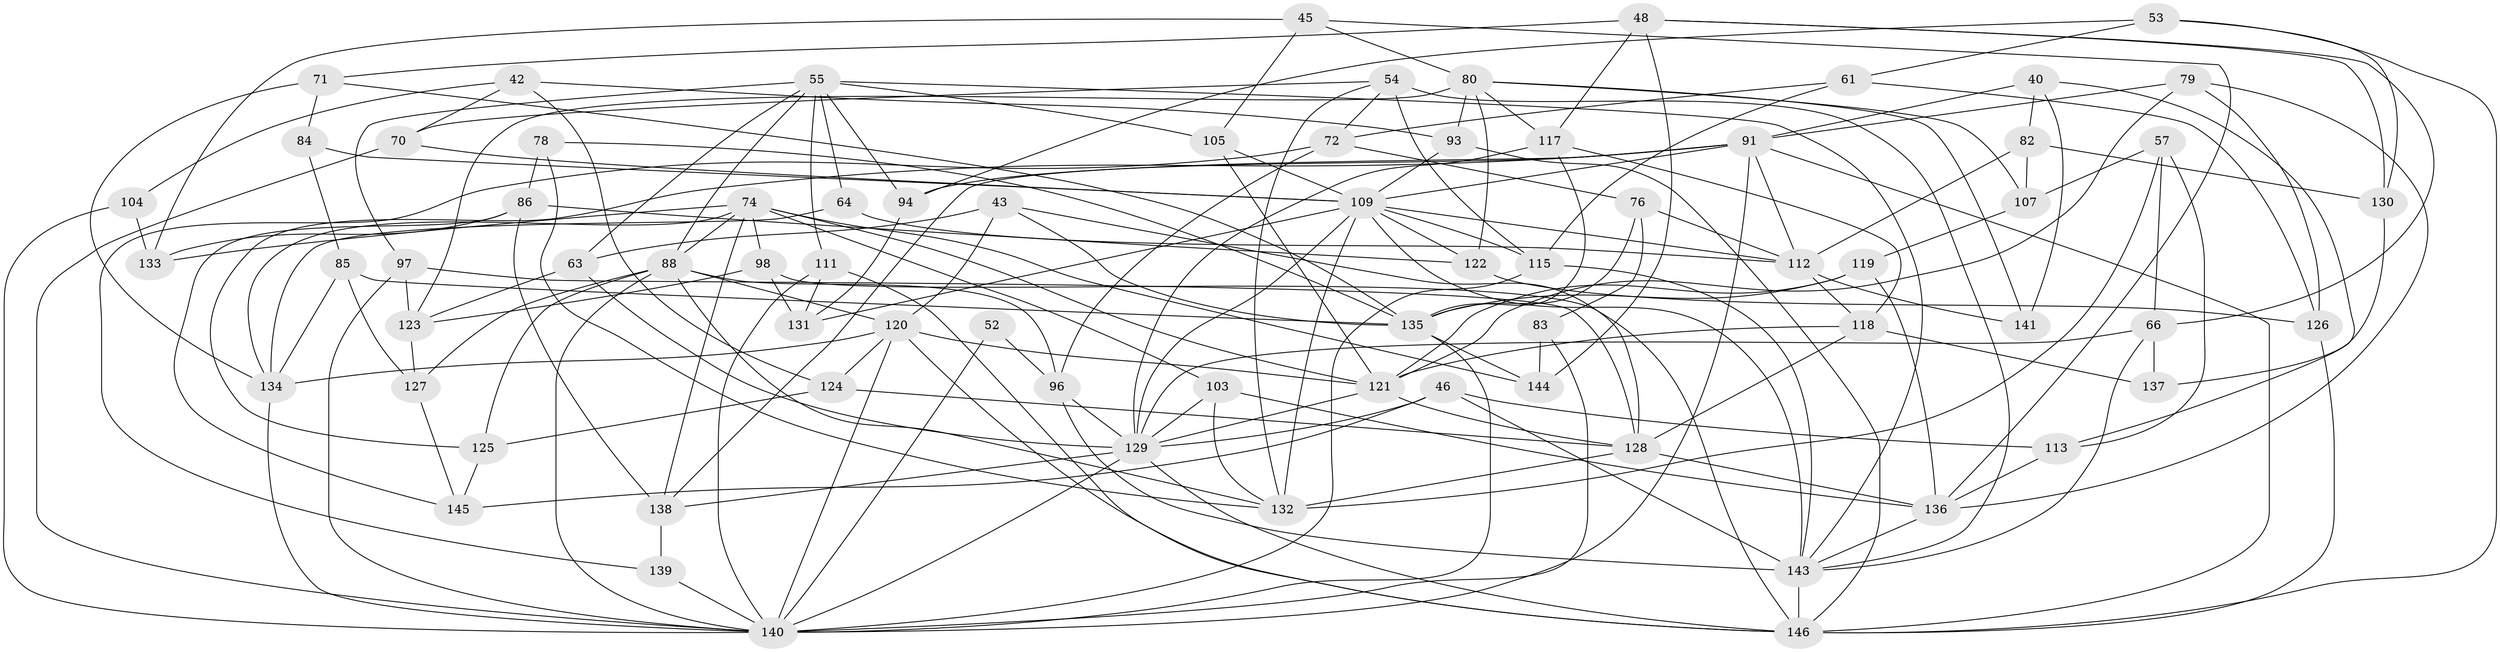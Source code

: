 // original degree distribution, {4: 1.0}
// Generated by graph-tools (version 1.1) at 2025/58/03/09/25 04:58:55]
// undirected, 73 vertices, 187 edges
graph export_dot {
graph [start="1"]
  node [color=gray90,style=filled];
  40;
  42;
  43;
  45;
  46;
  48 [super="+9"];
  52;
  53;
  54 [super="+49"];
  55 [super="+31+38"];
  57;
  61;
  63;
  64;
  66 [super="+56"];
  70;
  71;
  72 [super="+35"];
  74 [super="+2+22+3"];
  76;
  78;
  79;
  80 [super="+14+29"];
  82;
  83;
  84;
  85;
  86 [super="+21"];
  88 [super="+1+18+75"];
  91 [super="+50"];
  93;
  94;
  96 [super="+30+60"];
  97;
  98;
  103;
  104;
  105;
  107;
  109 [super="+58+81"];
  111;
  112 [super="+106+32"];
  113;
  115 [super="+16"];
  117 [super="+100"];
  118 [super="+108"];
  119;
  120 [super="+89"];
  121 [super="+5+28+69"];
  122;
  123 [super="+114"];
  124;
  125;
  126;
  127;
  128 [super="+34+102"];
  129 [super="+19+27+87"];
  130;
  131;
  132 [super="+73"];
  133;
  134 [super="+77+59"];
  135 [super="+99"];
  136 [super="+26+110"];
  137;
  138 [super="+92"];
  139;
  140 [super="+12+62+68"];
  141;
  143 [super="+90+101+142"];
  144 [super="+41"];
  145;
  146 [super="+15+67+95"];
  40 -- 141;
  40 -- 82;
  40 -- 113;
  40 -- 91;
  42 -- 104;
  42 -- 70;
  42 -- 93;
  42 -- 124;
  43 -- 63;
  43 -- 135;
  43 -- 128;
  43 -- 120;
  45 -- 105;
  45 -- 133;
  45 -- 136;
  45 -- 80;
  46 -- 145;
  46 -- 113;
  46 -- 143;
  46 -- 129;
  48 -- 144;
  48 -- 130;
  48 -- 66;
  48 -- 117 [weight=2];
  48 -- 71;
  52 -- 96 [weight=2];
  52 -- 140 [weight=2];
  53 -- 61;
  53 -- 130;
  53 -- 94;
  53 -- 146;
  54 -- 70;
  54 -- 115 [weight=2];
  54 -- 132;
  54 -- 72;
  54 -- 143;
  55 -- 105;
  55 -- 97;
  55 -- 64;
  55 -- 94;
  55 -- 111;
  55 -- 88;
  55 -- 63;
  55 -- 143;
  57 -- 107;
  57 -- 113;
  57 -- 66;
  57 -- 132;
  61 -- 126;
  61 -- 72;
  61 -- 115;
  63 -- 123;
  63 -- 129;
  64 -- 134;
  64 -- 112 [weight=2];
  66 -- 137 [weight=2];
  66 -- 129;
  66 -- 143;
  70 -- 140;
  70 -- 109;
  71 -- 84;
  71 -- 134;
  71 -- 135;
  72 -- 76;
  72 -- 96 [weight=2];
  72 -- 139;
  74 -- 103;
  74 -- 138;
  74 -- 133;
  74 -- 98;
  74 -- 134 [weight=2];
  74 -- 144;
  74 -- 88;
  74 -- 121 [weight=2];
  76 -- 83;
  76 -- 135;
  76 -- 112;
  78 -- 132;
  78 -- 86 [weight=2];
  78 -- 135;
  79 -- 121;
  79 -- 126;
  79 -- 136;
  79 -- 91;
  80 -- 122;
  80 -- 93;
  80 -- 123 [weight=2];
  80 -- 107;
  80 -- 117;
  80 -- 141;
  82 -- 130;
  82 -- 107;
  82 -- 112;
  83 -- 144 [weight=2];
  83 -- 140;
  84 -- 109 [weight=2];
  84 -- 85;
  85 -- 127;
  85 -- 135;
  85 -- 134;
  86 -- 122;
  86 -- 133;
  86 -- 145;
  86 -- 138;
  88 -- 132 [weight=2];
  88 -- 127;
  88 -- 125;
  88 -- 96 [weight=2];
  88 -- 140;
  88 -- 120;
  91 -- 125;
  91 -- 94;
  91 -- 140 [weight=2];
  91 -- 138;
  91 -- 112;
  91 -- 146;
  91 -- 109;
  93 -- 146;
  93 -- 109;
  94 -- 131;
  96 -- 129 [weight=2];
  96 -- 143 [weight=4];
  97 -- 128;
  97 -- 123;
  97 -- 140;
  98 -- 123;
  98 -- 131;
  98 -- 146;
  103 -- 132;
  103 -- 129;
  103 -- 136;
  104 -- 140 [weight=2];
  104 -- 133;
  105 -- 121;
  105 -- 109;
  107 -- 119;
  109 -- 112 [weight=2];
  109 -- 129 [weight=3];
  109 -- 132;
  109 -- 115;
  109 -- 122;
  109 -- 131;
  109 -- 143;
  111 -- 131;
  111 -- 140;
  111 -- 146;
  112 -- 141 [weight=2];
  112 -- 118;
  113 -- 136;
  115 -- 140;
  115 -- 143;
  117 -- 118;
  117 -- 135;
  117 -- 129;
  118 -- 121;
  118 -- 128 [weight=2];
  118 -- 137;
  119 -- 121;
  119 -- 135;
  119 -- 136;
  120 -- 124;
  120 -- 121 [weight=2];
  120 -- 134;
  120 -- 140;
  120 -- 146;
  121 -- 129;
  121 -- 128;
  122 -- 126;
  123 -- 127;
  124 -- 125;
  124 -- 128;
  125 -- 145;
  126 -- 146;
  127 -- 145;
  128 -- 132;
  128 -- 136;
  129 -- 140;
  129 -- 138;
  129 -- 146;
  130 -- 137;
  134 -- 140 [weight=2];
  135 -- 144 [weight=2];
  135 -- 140;
  136 -- 143 [weight=2];
  138 -- 139 [weight=2];
  139 -- 140;
  143 -- 146 [weight=2];
}
